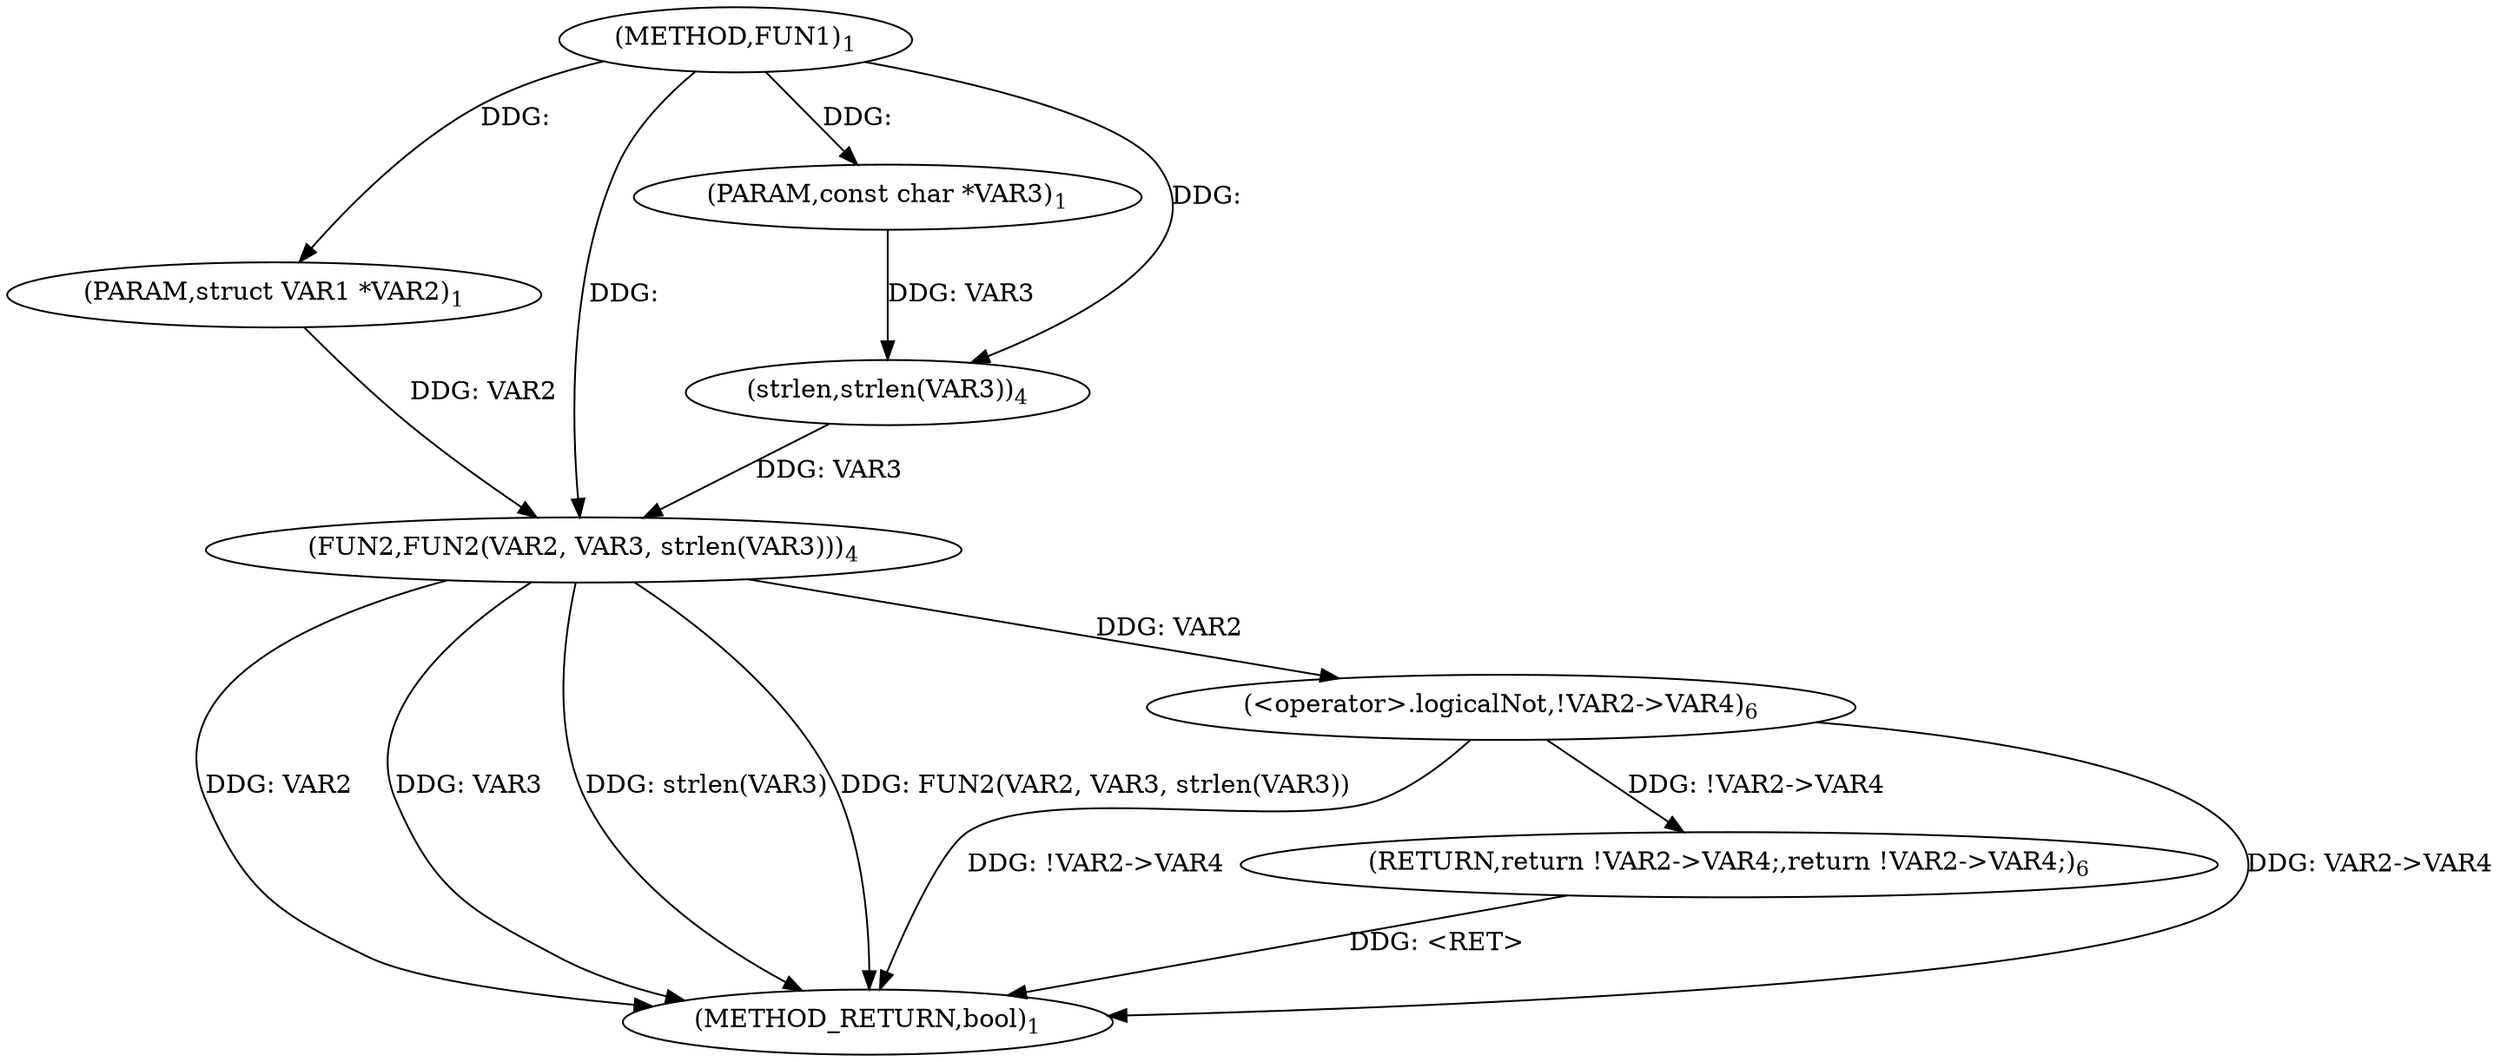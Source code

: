 digraph "FUN1" {  
"8" [label = <(METHOD,FUN1)<SUB>1</SUB>> ]
"22" [label = <(METHOD_RETURN,bool)<SUB>1</SUB>> ]
"9" [label = <(PARAM,struct VAR1 *VAR2)<SUB>1</SUB>> ]
"10" [label = <(PARAM,const char *VAR3)<SUB>1</SUB>> ]
"12" [label = <(FUN2,FUN2(VAR2, VAR3, strlen(VAR3)))<SUB>4</SUB>> ]
"17" [label = <(RETURN,return !VAR2-&gt;VAR4;,return !VAR2-&gt;VAR4;)<SUB>6</SUB>> ]
"18" [label = <(&lt;operator&gt;.logicalNot,!VAR2-&gt;VAR4)<SUB>6</SUB>> ]
"15" [label = <(strlen,strlen(VAR3))<SUB>4</SUB>> ]
  "17" -> "22"  [ label = "DDG: &lt;RET&gt;"] 
  "12" -> "22"  [ label = "DDG: VAR2"] 
  "12" -> "22"  [ label = "DDG: VAR3"] 
  "12" -> "22"  [ label = "DDG: strlen(VAR3)"] 
  "12" -> "22"  [ label = "DDG: FUN2(VAR2, VAR3, strlen(VAR3))"] 
  "18" -> "22"  [ label = "DDG: VAR2-&gt;VAR4"] 
  "18" -> "22"  [ label = "DDG: !VAR2-&gt;VAR4"] 
  "8" -> "9"  [ label = "DDG: "] 
  "8" -> "10"  [ label = "DDG: "] 
  "18" -> "17"  [ label = "DDG: !VAR2-&gt;VAR4"] 
  "9" -> "12"  [ label = "DDG: VAR2"] 
  "8" -> "12"  [ label = "DDG: "] 
  "15" -> "12"  [ label = "DDG: VAR3"] 
  "10" -> "15"  [ label = "DDG: VAR3"] 
  "8" -> "15"  [ label = "DDG: "] 
  "12" -> "18"  [ label = "DDG: VAR2"] 
}
